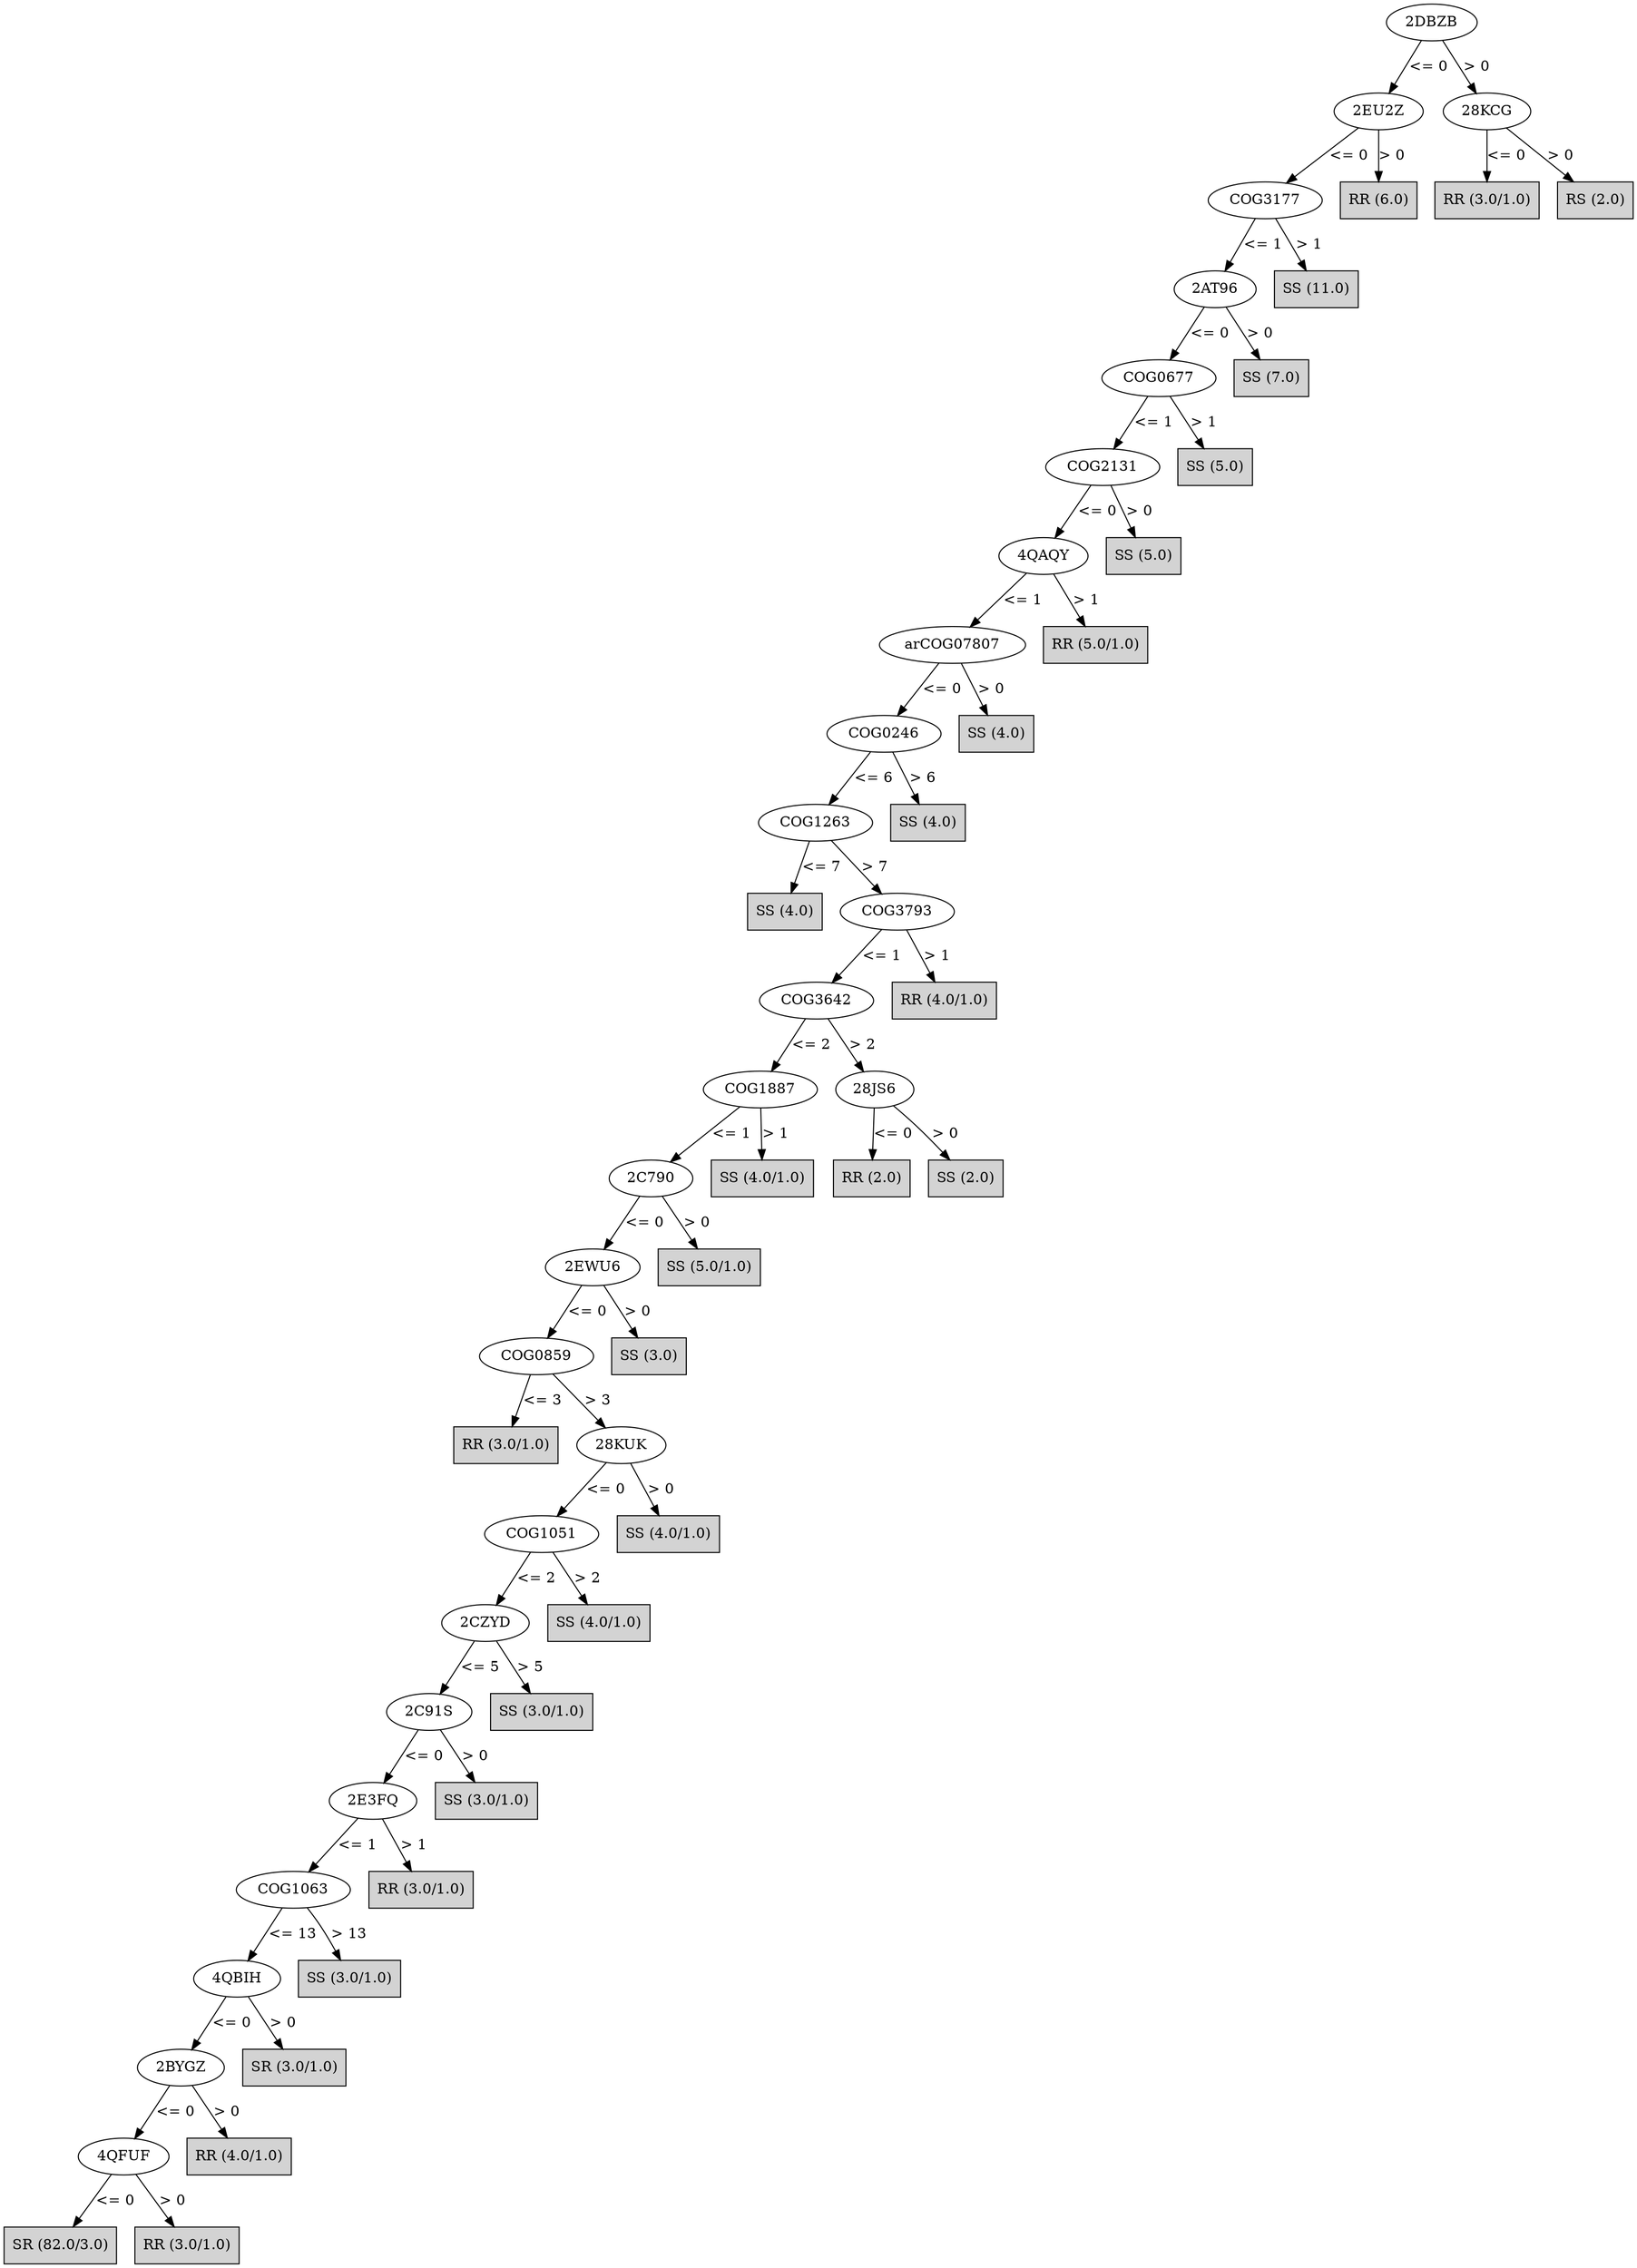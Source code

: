 digraph J48Tree {
N0 [label="2DBZB" ]
N0->N1 [label="<= 0"]
N1 [label="2EU2Z" ]
N1->N2 [label="<= 0"]
N2 [label="COG3177" ]
N2->N3 [label="<= 1"]
N3 [label="2AT96" ]
N3->N4 [label="<= 0"]
N4 [label="COG0677" ]
N4->N5 [label="<= 1"]
N5 [label="COG2131" ]
N5->N6 [label="<= 0"]
N6 [label="4QAQY" ]
N6->N7 [label="<= 1"]
N7 [label="arCOG07807" ]
N7->N8 [label="<= 0"]
N8 [label="COG0246" ]
N8->N9 [label="<= 6"]
N9 [label="COG1263" ]
N9->N10 [label="<= 7"]
N10 [label="SS (4.0)" shape=box style=filled ]
N9->N11 [label="> 7"]
N11 [label="COG3793" ]
N11->N12 [label="<= 1"]
N12 [label="COG3642" ]
N12->N13 [label="<= 2"]
N13 [label="COG1887" ]
N13->N14 [label="<= 1"]
N14 [label="2C790" ]
N14->N15 [label="<= 0"]
N15 [label="2EWU6" ]
N15->N16 [label="<= 0"]
N16 [label="COG0859" ]
N16->N17 [label="<= 3"]
N17 [label="RR (3.0/1.0)" shape=box style=filled ]
N16->N18 [label="> 3"]
N18 [label="28KUK" ]
N18->N19 [label="<= 0"]
N19 [label="COG1051" ]
N19->N20 [label="<= 2"]
N20 [label="2CZYD" ]
N20->N21 [label="<= 5"]
N21 [label="2C91S" ]
N21->N22 [label="<= 0"]
N22 [label="2E3FQ" ]
N22->N23 [label="<= 1"]
N23 [label="COG1063" ]
N23->N24 [label="<= 13"]
N24 [label="4QBIH" ]
N24->N25 [label="<= 0"]
N25 [label="2BYGZ" ]
N25->N26 [label="<= 0"]
N26 [label="4QFUF" ]
N26->N27 [label="<= 0"]
N27 [label="SR (82.0/3.0)" shape=box style=filled ]
N26->N28 [label="> 0"]
N28 [label="RR (3.0/1.0)" shape=box style=filled ]
N25->N29 [label="> 0"]
N29 [label="RR (4.0/1.0)" shape=box style=filled ]
N24->N30 [label="> 0"]
N30 [label="SR (3.0/1.0)" shape=box style=filled ]
N23->N31 [label="> 13"]
N31 [label="SS (3.0/1.0)" shape=box style=filled ]
N22->N32 [label="> 1"]
N32 [label="RR (3.0/1.0)" shape=box style=filled ]
N21->N33 [label="> 0"]
N33 [label="SS (3.0/1.0)" shape=box style=filled ]
N20->N34 [label="> 5"]
N34 [label="SS (3.0/1.0)" shape=box style=filled ]
N19->N35 [label="> 2"]
N35 [label="SS (4.0/1.0)" shape=box style=filled ]
N18->N36 [label="> 0"]
N36 [label="SS (4.0/1.0)" shape=box style=filled ]
N15->N37 [label="> 0"]
N37 [label="SS (3.0)" shape=box style=filled ]
N14->N38 [label="> 0"]
N38 [label="SS (5.0/1.0)" shape=box style=filled ]
N13->N39 [label="> 1"]
N39 [label="SS (4.0/1.0)" shape=box style=filled ]
N12->N40 [label="> 2"]
N40 [label="28JS6" ]
N40->N41 [label="<= 0"]
N41 [label="RR (2.0)" shape=box style=filled ]
N40->N42 [label="> 0"]
N42 [label="SS (2.0)" shape=box style=filled ]
N11->N43 [label="> 1"]
N43 [label="RR (4.0/1.0)" shape=box style=filled ]
N8->N44 [label="> 6"]
N44 [label="SS (4.0)" shape=box style=filled ]
N7->N45 [label="> 0"]
N45 [label="SS (4.0)" shape=box style=filled ]
N6->N46 [label="> 1"]
N46 [label="RR (5.0/1.0)" shape=box style=filled ]
N5->N47 [label="> 0"]
N47 [label="SS (5.0)" shape=box style=filled ]
N4->N48 [label="> 1"]
N48 [label="SS (5.0)" shape=box style=filled ]
N3->N49 [label="> 0"]
N49 [label="SS (7.0)" shape=box style=filled ]
N2->N50 [label="> 1"]
N50 [label="SS (11.0)" shape=box style=filled ]
N1->N51 [label="> 0"]
N51 [label="RR (6.0)" shape=box style=filled ]
N0->N52 [label="> 0"]
N52 [label="28KCG" ]
N52->N53 [label="<= 0"]
N53 [label="RR (3.0/1.0)" shape=box style=filled ]
N52->N54 [label="> 0"]
N54 [label="RS (2.0)" shape=box style=filled ]
}

